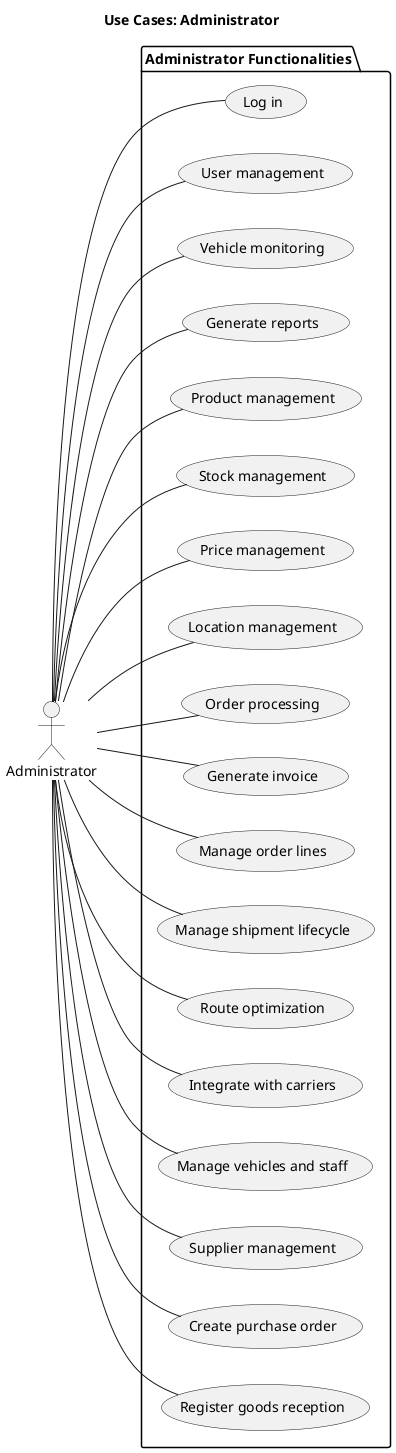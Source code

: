 @startuml Admin use cases
left to right direction
title Use Cases: Administrator

actor "Administrator" as A

package "Administrator Functionalities" {
    usecase "Log in" as UC2_A
    usecase "User management" as UC11
    usecase "Vehicle monitoring" as UC12
    usecase "Generate reports" as UC13
    usecase "Product management" as UC14
    usecase "Stock management" as UC15
    usecase "Price management" as UC16
    usecase "Location management" as UC17
    usecase "Order processing" as UC18
    usecase "Generate invoice" as UC19
    usecase "Manage order lines" as UC20
    usecase "Manage shipment lifecycle" as UC21
    usecase "Route optimization" as UC22
    usecase "Integrate with carriers" as UC23
    usecase "Manage vehicles and staff" as UC24
    usecase "Supplier management" as UC25
    usecase "Create purchase order" as UC26
    usecase "Register goods reception" as UC27

    A -- UC2_A
    A -- UC11
    A -- UC12
    A -- UC13
    A -- UC14
    A -- UC15
    A -- UC16
    A -- UC17
    A -- UC18
    A -- UC19
    A -- UC20
    A -- UC21
    A -- UC22
    A -- UC23
    A -- UC24
    A -- UC25
    A -- UC26
    A -- UC27
}
@enduml